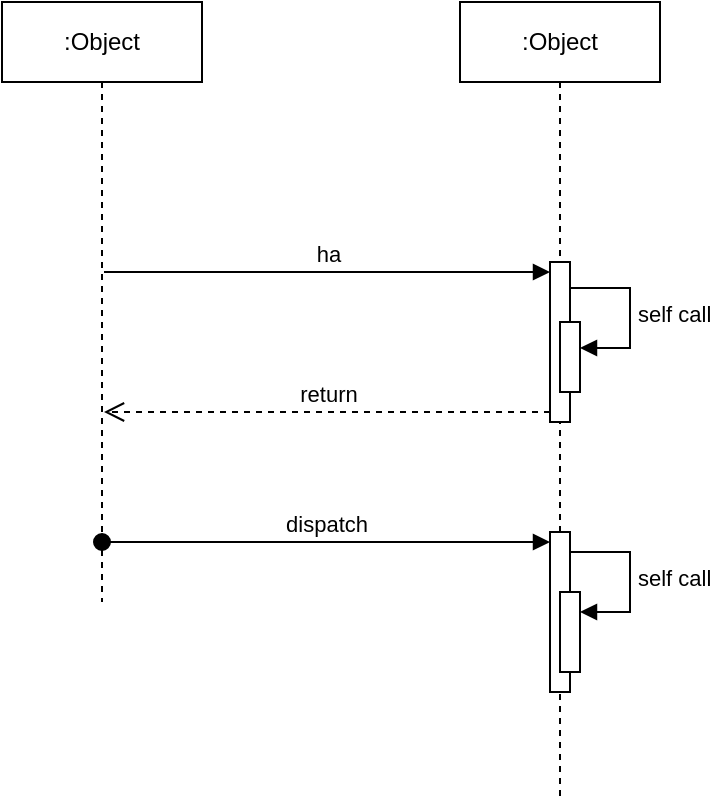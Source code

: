 <mxfile version="28.0.9">
  <diagram name="第 1 页" id="zulWMOixEyAOa8_Fvbwx">
    <mxGraphModel dx="1042" dy="535" grid="1" gridSize="10" guides="1" tooltips="1" connect="1" arrows="1" fold="1" page="1" pageScale="1" pageWidth="827" pageHeight="1169" math="0" shadow="0">
      <root>
        <mxCell id="0" />
        <mxCell id="1" parent="0" />
        <mxCell id="k7N429QFZnT1FYMLHbrg-1" value=":Object" style="shape=umlLifeline;perimeter=lifelinePerimeter;whiteSpace=wrap;html=1;container=1;dropTarget=0;collapsible=0;recursiveResize=0;outlineConnect=0;portConstraint=eastwest;newEdgeStyle={&quot;curved&quot;:0,&quot;rounded&quot;:0};" vertex="1" parent="1">
          <mxGeometry x="160" y="320" width="100" height="300" as="geometry" />
        </mxCell>
        <mxCell id="k7N429QFZnT1FYMLHbrg-2" value=":Object" style="shape=umlLifeline;perimeter=lifelinePerimeter;whiteSpace=wrap;html=1;container=1;dropTarget=0;collapsible=0;recursiveResize=0;outlineConnect=0;portConstraint=eastwest;newEdgeStyle={&quot;curved&quot;:0,&quot;rounded&quot;:0};" vertex="1" parent="1">
          <mxGeometry x="389" y="320" width="100" height="400" as="geometry" />
        </mxCell>
        <mxCell id="k7N429QFZnT1FYMLHbrg-6" value="" style="html=1;points=[[0,0,0,0,5],[0,1,0,0,-5],[1,0,0,0,5],[1,1,0,0,-5]];perimeter=orthogonalPerimeter;outlineConnect=0;targetShapes=umlLifeline;portConstraint=eastwest;newEdgeStyle={&quot;curved&quot;:0,&quot;rounded&quot;:0};" vertex="1" parent="k7N429QFZnT1FYMLHbrg-2">
          <mxGeometry x="45" y="265" width="10" height="80" as="geometry" />
        </mxCell>
        <mxCell id="k7N429QFZnT1FYMLHbrg-10" value="" style="html=1;points=[[0,0,0,0,5],[0,1,0,0,-5],[1,0,0,0,5],[1,1,0,0,-5]];perimeter=orthogonalPerimeter;outlineConnect=0;targetShapes=umlLifeline;portConstraint=eastwest;newEdgeStyle={&quot;curved&quot;:0,&quot;rounded&quot;:0};" vertex="1" parent="k7N429QFZnT1FYMLHbrg-2">
          <mxGeometry x="50" y="295" width="10" height="40" as="geometry" />
        </mxCell>
        <mxCell id="k7N429QFZnT1FYMLHbrg-11" value="self call" style="html=1;align=left;spacingLeft=2;endArrow=block;rounded=0;edgeStyle=orthogonalEdgeStyle;curved=0;rounded=0;" edge="1" target="k7N429QFZnT1FYMLHbrg-10" parent="k7N429QFZnT1FYMLHbrg-2">
          <mxGeometry relative="1" as="geometry">
            <mxPoint x="55" y="275" as="sourcePoint" />
            <Array as="points">
              <mxPoint x="85" y="305" />
            </Array>
          </mxGeometry>
        </mxCell>
        <mxCell id="k7N429QFZnT1FYMLHbrg-13" value="self call" style="html=1;align=left;spacingLeft=2;endArrow=block;rounded=0;edgeStyle=orthogonalEdgeStyle;curved=0;rounded=0;" edge="1" parent="k7N429QFZnT1FYMLHbrg-2">
          <mxGeometry relative="1" as="geometry">
            <mxPoint x="55" y="143" as="sourcePoint" />
            <Array as="points">
              <mxPoint x="85" y="173" />
            </Array>
            <mxPoint x="60" y="173" as="targetPoint" />
          </mxGeometry>
        </mxCell>
        <mxCell id="k7N429QFZnT1FYMLHbrg-15" value="" style="html=1;points=[[0,0,0,0,5],[0,1,0,0,-5],[1,0,0,0,5],[1,1,0,0,-5]];perimeter=orthogonalPerimeter;outlineConnect=0;targetShapes=umlLifeline;portConstraint=eastwest;newEdgeStyle={&quot;curved&quot;:0,&quot;rounded&quot;:0};" vertex="1" parent="k7N429QFZnT1FYMLHbrg-2">
          <mxGeometry x="45" y="130" width="10" height="80" as="geometry" />
        </mxCell>
        <mxCell id="k7N429QFZnT1FYMLHbrg-14" value="" style="html=1;points=[[0,0,0,0,5],[0,1,0,0,-5],[1,0,0,0,5],[1,1,0,0,-5]];perimeter=orthogonalPerimeter;outlineConnect=0;targetShapes=umlLifeline;portConstraint=eastwest;newEdgeStyle={&quot;curved&quot;:0,&quot;rounded&quot;:0};" vertex="1" parent="k7N429QFZnT1FYMLHbrg-2">
          <mxGeometry x="50" y="160" width="10" height="35" as="geometry" />
        </mxCell>
        <mxCell id="k7N429QFZnT1FYMLHbrg-4" value="ha" style="html=1;verticalAlign=bottom;endArrow=block;curved=0;rounded=0;entryX=0;entryY=0;entryDx=0;entryDy=5;" edge="1" parent="1">
          <mxGeometry relative="1" as="geometry">
            <mxPoint x="211" y="455" as="sourcePoint" />
            <mxPoint x="434" y="455" as="targetPoint" />
          </mxGeometry>
        </mxCell>
        <mxCell id="k7N429QFZnT1FYMLHbrg-5" value="return" style="html=1;verticalAlign=bottom;endArrow=open;dashed=1;endSize=8;curved=0;rounded=0;exitX=0;exitY=1;exitDx=0;exitDy=-5;" edge="1" parent="1">
          <mxGeometry relative="1" as="geometry">
            <mxPoint x="211" y="525" as="targetPoint" />
            <mxPoint x="434" y="525" as="sourcePoint" />
          </mxGeometry>
        </mxCell>
        <mxCell id="k7N429QFZnT1FYMLHbrg-7" value="dispatch" style="html=1;verticalAlign=bottom;startArrow=oval;endArrow=block;startSize=8;curved=0;rounded=0;entryX=0;entryY=0;entryDx=0;entryDy=5;" edge="1" target="k7N429QFZnT1FYMLHbrg-6" parent="1">
          <mxGeometry relative="1" as="geometry">
            <mxPoint x="210" y="590" as="sourcePoint" />
          </mxGeometry>
        </mxCell>
      </root>
    </mxGraphModel>
  </diagram>
</mxfile>

